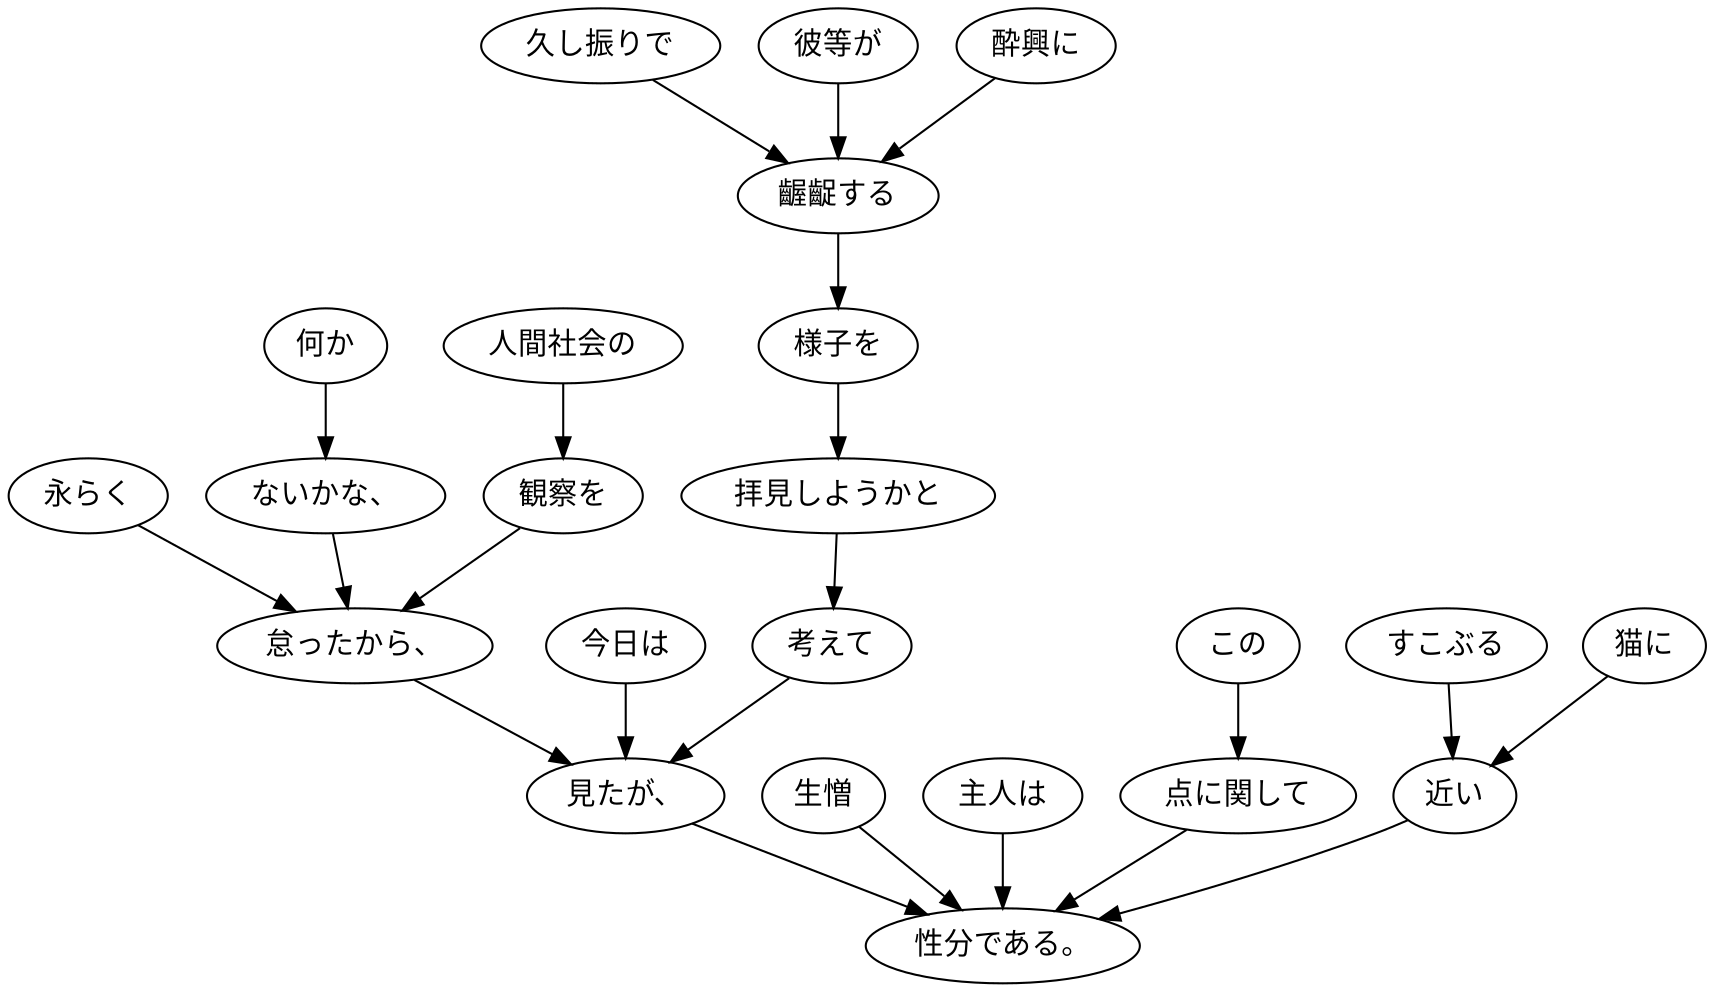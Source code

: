 digraph graph3395 {
	node0 [label="何か"];
	node1 [label="ないかな、"];
	node2 [label="永らく"];
	node3 [label="人間社会の"];
	node4 [label="観察を"];
	node5 [label="怠ったから、"];
	node6 [label="今日は"];
	node7 [label="久し振りで"];
	node8 [label="彼等が"];
	node9 [label="酔興に"];
	node10 [label="齷齪する"];
	node11 [label="様子を"];
	node12 [label="拝見しようかと"];
	node13 [label="考えて"];
	node14 [label="見たが、"];
	node15 [label="生憎"];
	node16 [label="主人は"];
	node17 [label="この"];
	node18 [label="点に関して"];
	node19 [label="すこぶる"];
	node20 [label="猫に"];
	node21 [label="近い"];
	node22 [label="性分である。"];
	node0 -> node1;
	node1 -> node5;
	node2 -> node5;
	node3 -> node4;
	node4 -> node5;
	node5 -> node14;
	node6 -> node14;
	node7 -> node10;
	node8 -> node10;
	node9 -> node10;
	node10 -> node11;
	node11 -> node12;
	node12 -> node13;
	node13 -> node14;
	node14 -> node22;
	node15 -> node22;
	node16 -> node22;
	node17 -> node18;
	node18 -> node22;
	node19 -> node21;
	node20 -> node21;
	node21 -> node22;
}

